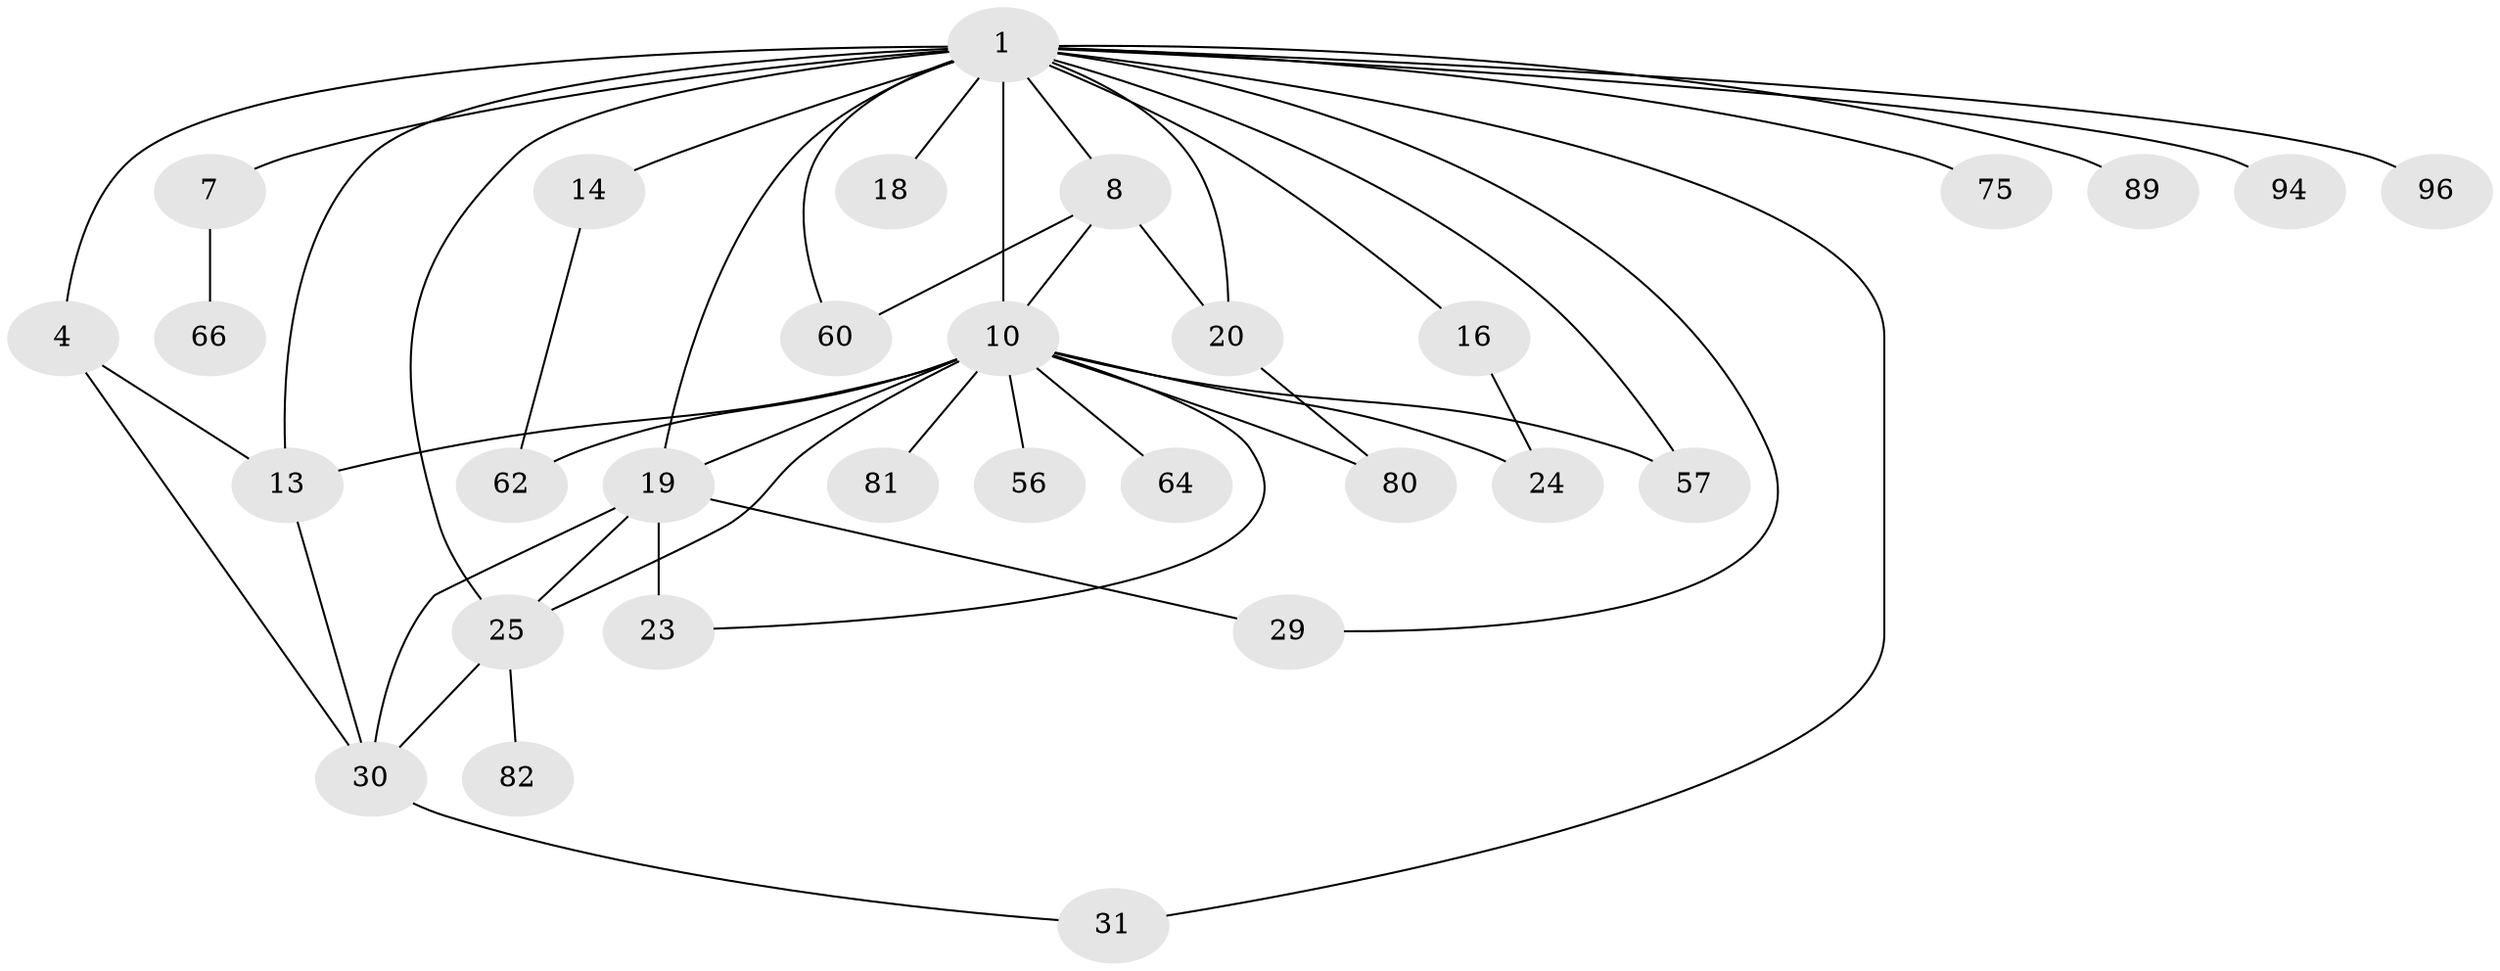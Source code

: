 // original degree distribution, {5: 0.08, 6: 0.02, 2: 0.28, 7: 0.03, 4: 0.1, 3: 0.26, 1: 0.23}
// Generated by graph-tools (version 1.1) at 2025/16/03/04/25 18:16:50]
// undirected, 30 vertices, 47 edges
graph export_dot {
graph [start="1"]
  node [color=gray90,style=filled];
  1 [super="+74+3+5+70+2"];
  4 [super="+27"];
  7 [super="+50+28"];
  8 [super="+9+58"];
  10 [super="+49+15+54+12+39"];
  13 [super="+86"];
  14 [super="+38"];
  16;
  18;
  19 [super="+21"];
  20 [super="+22"];
  23 [super="+26+36"];
  24;
  25 [super="+84+55"];
  29 [super="+52"];
  30 [super="+76+46+44"];
  31 [super="+43"];
  56;
  57 [super="+93"];
  60 [super="+71"];
  62;
  64 [super="+68"];
  66 [super="+78"];
  75;
  80;
  81 [super="+95"];
  82;
  89;
  94;
  96;
  1 -- 96;
  1 -- 8 [weight=2];
  1 -- 13 [weight=2];
  1 -- 20 [weight=2];
  1 -- 89;
  1 -- 29;
  1 -- 31;
  1 -- 4 [weight=2];
  1 -- 7;
  1 -- 10 [weight=2];
  1 -- 75;
  1 -- 14 [weight=2];
  1 -- 16;
  1 -- 18;
  1 -- 19;
  1 -- 25 [weight=2];
  1 -- 94;
  1 -- 57;
  1 -- 60;
  4 -- 13;
  4 -- 30;
  7 -- 66;
  8 -- 10;
  8 -- 20;
  8 -- 60;
  10 -- 24;
  10 -- 81 [weight=3];
  10 -- 62;
  10 -- 64;
  10 -- 80;
  10 -- 57 [weight=2];
  10 -- 25;
  10 -- 13;
  10 -- 19;
  10 -- 23;
  10 -- 56;
  13 -- 30;
  14 -- 62;
  16 -- 24;
  19 -- 23 [weight=2];
  19 -- 25;
  19 -- 29;
  19 -- 30;
  20 -- 80;
  25 -- 82;
  25 -- 30;
  30 -- 31;
}
